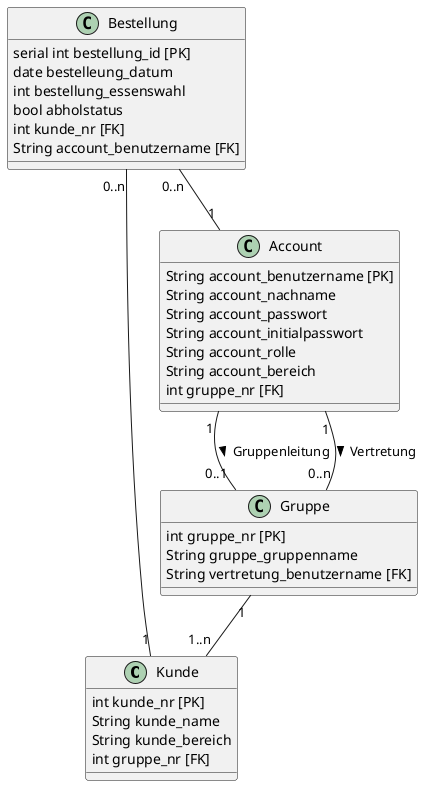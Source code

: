 @startuml Klassendiagramm

    class Kunde{
        int kunde_nr [PK]
        String kunde_name
        String kunde_bereich 
        int gruppe_nr [FK]
    }

    class Gruppe{
        int gruppe_nr [PK]
        String gruppe_gruppenname
        String vertretung_benutzername [FK]
    }
    class Account{
        String account_benutzername [PK]
        String account_nachname
        String account_passwort
        String account_initialpasswort
        String account_rolle 
        String account_bereich
        int gruppe_nr [FK]
    }

    class Bestellung{
        serial int bestellung_id [PK]
        date bestelleung_datum
        int bestellung_essenswahl
        bool abholstatus
        int kunde_nr [FK]
        String account_benutzername [FK]
    }

Account "1" -- "0..1" Gruppe: Gruppenleitung >
Account "1" -- "0..n" Gruppe: Vertretung >

Bestellung "0..n" -- "1" Kunde 
Bestellung "0..n" -- "1" Account
Gruppe "1" -- "1..n" Kunde

@enduml